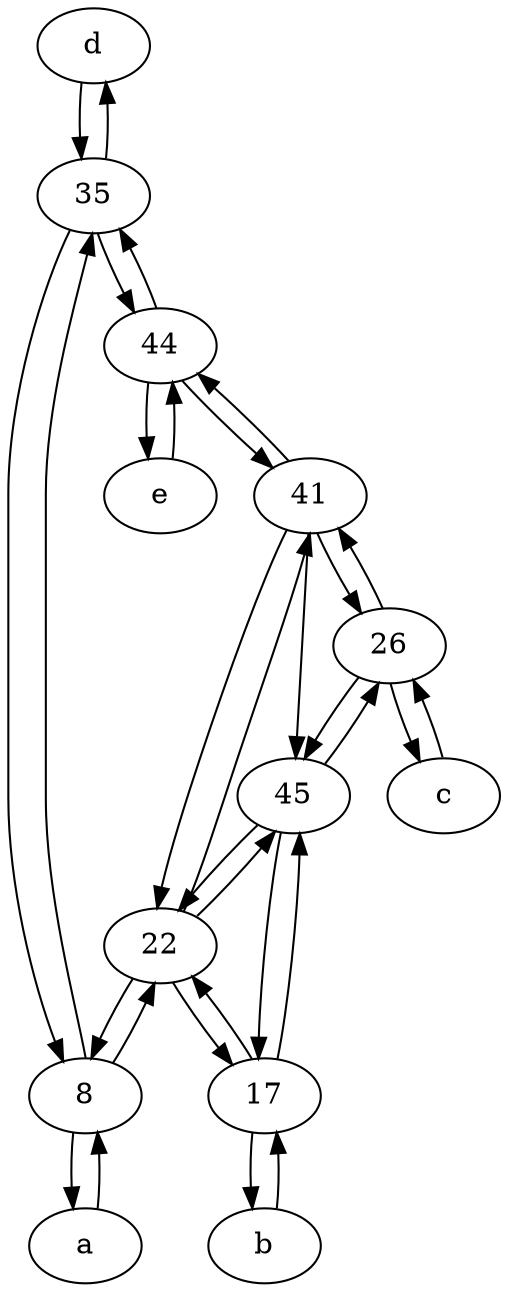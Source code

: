 digraph  {
	d [pos="20,30!"];
	e [pos="30,50!"];
	8;
	44;
	41;
	45;
	35;
	b [pos="50,20!"];
	22;
	17;
	26;
	a [pos="40,10!"];
	c [pos="20,10!"];
	44 -> 41;
	d -> 35;
	8 -> 35;
	41 -> 22;
	8 -> 22;
	a -> 8;
	35 -> 8;
	41 -> 26;
	22 -> 17;
	41 -> 45;
	26 -> c;
	44 -> e;
	22 -> 8;
	41 -> 44;
	26 -> 41;
	22 -> 41;
	45 -> 26;
	26 -> 45;
	45 -> 17;
	e -> 44;
	17 -> 22;
	17 -> 45;
	45 -> 22;
	c -> 26;
	35 -> d;
	8 -> a;
	35 -> 44;
	44 -> 35;
	22 -> 45;
	17 -> b;
	b -> 17;

	}